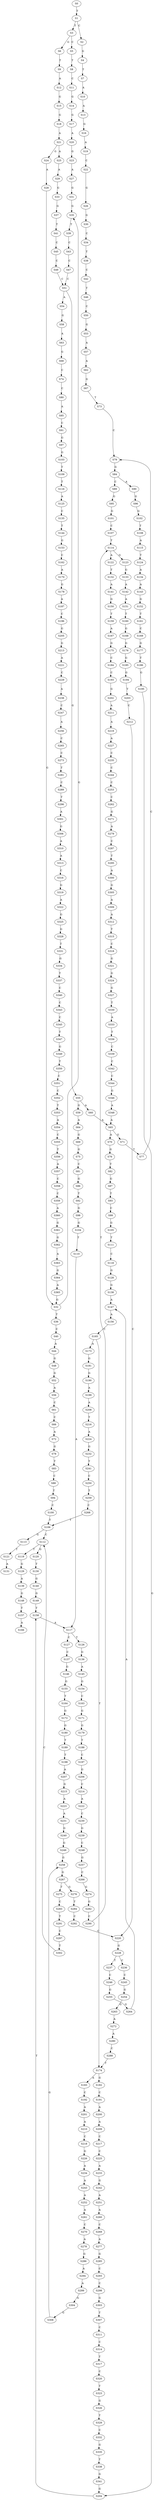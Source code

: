 strict digraph  {
	S0 -> S1 [ label = T ];
	S1 -> S2 [ label = C ];
	S1 -> S3 [ label = T ];
	S2 -> S4 [ label = G ];
	S3 -> S5 [ label = C ];
	S3 -> S6 [ label = G ];
	S4 -> S7 [ label = T ];
	S5 -> S8 [ label = T ];
	S6 -> S9 [ label = T ];
	S7 -> S10 [ label = A ];
	S8 -> S11 [ label = C ];
	S9 -> S12 [ label = A ];
	S10 -> S13 [ label = A ];
	S11 -> S14 [ label = G ];
	S12 -> S15 [ label = G ];
	S13 -> S16 [ label = G ];
	S14 -> S17 [ label = G ];
	S15 -> S18 [ label = G ];
	S16 -> S19 [ label = A ];
	S17 -> S20 [ label = A ];
	S18 -> S21 [ label = A ];
	S19 -> S22 [ label = C ];
	S20 -> S23 [ label = G ];
	S21 -> S24 [ label = G ];
	S21 -> S25 [ label = A ];
	S22 -> S26 [ label = G ];
	S23 -> S27 [ label = A ];
	S24 -> S28 [ label = A ];
	S25 -> S29 [ label = A ];
	S26 -> S30 [ label = G ];
	S27 -> S31 [ label = G ];
	S28 -> S32 [ label = G ];
	S29 -> S33 [ label = G ];
	S30 -> S34 [ label = C ];
	S31 -> S35 [ label = G ];
	S32 -> S36 [ label = T ];
	S32 -> S35 [ label = G ];
	S33 -> S37 [ label = G ];
	S34 -> S38 [ label = T ];
	S35 -> S39 [ label = T ];
	S36 -> S40 [ label = C ];
	S37 -> S41 [ label = T ];
	S38 -> S42 [ label = C ];
	S39 -> S43 [ label = C ];
	S40 -> S44 [ label = A ];
	S41 -> S45 [ label = C ];
	S42 -> S46 [ label = T ];
	S43 -> S47 [ label = C ];
	S44 -> S48 [ label = G ];
	S45 -> S49 [ label = C ];
	S46 -> S50 [ label = C ];
	S47 -> S51 [ label = C ];
	S48 -> S52 [ label = G ];
	S49 -> S51 [ label = C ];
	S50 -> S53 [ label = G ];
	S51 -> S54 [ label = A ];
	S51 -> S55 [ label = G ];
	S52 -> S56 [ label = A ];
	S53 -> S57 [ label = A ];
	S54 -> S58 [ label = G ];
	S55 -> S59 [ label = G ];
	S55 -> S60 [ label = A ];
	S56 -> S61 [ label = C ];
	S57 -> S62 [ label = A ];
	S58 -> S63 [ label = A ];
	S59 -> S64 [ label = A ];
	S60 -> S65 [ label = A ];
	S61 -> S66 [ label = C ];
	S62 -> S67 [ label = G ];
	S63 -> S68 [ label = G ];
	S64 -> S69 [ label = G ];
	S65 -> S70 [ label = A ];
	S65 -> S71 [ label = G ];
	S66 -> S72 [ label = A ];
	S67 -> S73 [ label = T ];
	S68 -> S74 [ label = C ];
	S69 -> S75 [ label = G ];
	S70 -> S76 [ label = G ];
	S71 -> S77 [ label = T ];
	S72 -> S78 [ label = G ];
	S73 -> S79 [ label = C ];
	S74 -> S80 [ label = C ];
	S75 -> S81 [ label = C ];
	S76 -> S82 [ label = T ];
	S77 -> S79 [ label = C ];
	S78 -> S83 [ label = T ];
	S79 -> S84 [ label = G ];
	S80 -> S85 [ label = A ];
	S81 -> S86 [ label = G ];
	S82 -> S87 [ label = G ];
	S83 -> S88 [ label = C ];
	S84 -> S89 [ label = C ];
	S84 -> S90 [ label = A ];
	S85 -> S91 [ label = C ];
	S86 -> S92 [ label = T ];
	S87 -> S93 [ label = T ];
	S88 -> S94 [ label = T ];
	S89 -> S95 [ label = G ];
	S90 -> S96 [ label = G ];
	S91 -> S97 [ label = G ];
	S92 -> S98 [ label = G ];
	S93 -> S99 [ label = C ];
	S94 -> S100 [ label = C ];
	S95 -> S101 [ label = G ];
	S96 -> S102 [ label = G ];
	S97 -> S103 [ label = G ];
	S98 -> S104 [ label = G ];
	S99 -> S105 [ label = G ];
	S100 -> S106 [ label = T ];
	S101 -> S107 [ label = C ];
	S102 -> S108 [ label = T ];
	S103 -> S109 [ label = T ];
	S104 -> S110 [ label = T ];
	S105 -> S111 [ label = T ];
	S106 -> S112 [ label = C ];
	S106 -> S113 [ label = G ];
	S107 -> S114 [ label = T ];
	S108 -> S115 [ label = A ];
	S109 -> S116 [ label = T ];
	S110 -> S117 [ label = A ];
	S111 -> S118 [ label = C ];
	S112 -> S119 [ label = T ];
	S112 -> S120 [ label = G ];
	S113 -> S121 [ label = T ];
	S114 -> S122 [ label = A ];
	S114 -> S123 [ label = G ];
	S115 -> S124 [ label = T ];
	S116 -> S125 [ label = A ];
	S117 -> S126 [ label = T ];
	S117 -> S127 [ label = C ];
	S118 -> S128 [ label = G ];
	S119 -> S129 [ label = G ];
	S120 -> S130 [ label = T ];
	S121 -> S131 [ label = A ];
	S122 -> S132 [ label = T ];
	S123 -> S133 [ label = G ];
	S124 -> S134 [ label = A ];
	S125 -> S135 [ label = C ];
	S126 -> S136 [ label = G ];
	S127 -> S137 [ label = C ];
	S128 -> S138 [ label = G ];
	S129 -> S139 [ label = A ];
	S130 -> S140 [ label = G ];
	S132 -> S141 [ label = A ];
	S133 -> S142 [ label = A ];
	S134 -> S143 [ label = A ];
	S135 -> S144 [ label = T ];
	S136 -> S145 [ label = A ];
	S137 -> S146 [ label = G ];
	S138 -> S147 [ label = A ];
	S139 -> S148 [ label = G ];
	S140 -> S149 [ label = G ];
	S141 -> S150 [ label = G ];
	S142 -> S151 [ label = A ];
	S143 -> S152 [ label = G ];
	S144 -> S153 [ label = G ];
	S145 -> S154 [ label = G ];
	S146 -> S155 [ label = G ];
	S147 -> S156 [ label = A ];
	S148 -> S157 [ label = T ];
	S149 -> S158 [ label = T ];
	S150 -> S159 [ label = T ];
	S151 -> S160 [ label = T ];
	S152 -> S161 [ label = T ];
	S153 -> S162 [ label = C ];
	S154 -> S163 [ label = C ];
	S155 -> S164 [ label = T ];
	S156 -> S165 [ label = C ];
	S157 -> S166 [ label = A ];
	S158 -> S117 [ label = A ];
	S159 -> S167 [ label = A ];
	S160 -> S168 [ label = G ];
	S161 -> S169 [ label = C ];
	S162 -> S170 [ label = A ];
	S163 -> S171 [ label = G ];
	S164 -> S172 [ label = G ];
	S165 -> S173 [ label = A ];
	S165 -> S174 [ label = T ];
	S167 -> S175 [ label = G ];
	S168 -> S176 [ label = G ];
	S169 -> S177 [ label = G ];
	S170 -> S178 [ label = G ];
	S171 -> S179 [ label = G ];
	S172 -> S180 [ label = G ];
	S173 -> S181 [ label = G ];
	S174 -> S182 [ label = G ];
	S174 -> S183 [ label = A ];
	S175 -> S184 [ label = C ];
	S176 -> S185 [ label = G ];
	S177 -> S186 [ label = T ];
	S178 -> S187 [ label = A ];
	S179 -> S188 [ label = T ];
	S180 -> S189 [ label = T ];
	S181 -> S190 [ label = G ];
	S182 -> S191 [ label = C ];
	S183 -> S192 [ label = C ];
	S184 -> S193 [ label = C ];
	S185 -> S194 [ label = G ];
	S186 -> S195 [ label = G ];
	S187 -> S196 [ label = C ];
	S188 -> S197 [ label = C ];
	S189 -> S198 [ label = T ];
	S190 -> S199 [ label = A ];
	S191 -> S200 [ label = A ];
	S192 -> S201 [ label = A ];
	S193 -> S202 [ label = G ];
	S194 -> S203 [ label = T ];
	S195 -> S204 [ label = G ];
	S196 -> S205 [ label = G ];
	S197 -> S206 [ label = G ];
	S198 -> S207 [ label = A ];
	S199 -> S208 [ label = A ];
	S200 -> S209 [ label = A ];
	S201 -> S210 [ label = A ];
	S202 -> S211 [ label = A ];
	S203 -> S212 [ label = C ];
	S204 -> S158 [ label = T ];
	S205 -> S213 [ label = G ];
	S206 -> S214 [ label = C ];
	S207 -> S215 [ label = G ];
	S208 -> S216 [ label = T ];
	S209 -> S217 [ label = C ];
	S210 -> S218 [ label = C ];
	S211 -> S219 [ label = A ];
	S212 -> S220 [ label = C ];
	S213 -> S221 [ label = A ];
	S214 -> S222 [ label = A ];
	S215 -> S223 [ label = A ];
	S216 -> S224 [ label = A ];
	S217 -> S225 [ label = C ];
	S218 -> S226 [ label = G ];
	S219 -> S227 [ label = A ];
	S220 -> S228 [ label = G ];
	S221 -> S229 [ label = C ];
	S222 -> S230 [ label = C ];
	S223 -> S231 [ label = A ];
	S224 -> S232 [ label = G ];
	S225 -> S233 [ label = A ];
	S226 -> S234 [ label = A ];
	S227 -> S235 [ label = C ];
	S228 -> S236 [ label = C ];
	S228 -> S237 [ label = T ];
	S229 -> S238 [ label = A ];
	S230 -> S239 [ label = G ];
	S231 -> S240 [ label = G ];
	S232 -> S241 [ label = T ];
	S233 -> S242 [ label = G ];
	S234 -> S243 [ label = A ];
	S235 -> S244 [ label = C ];
	S236 -> S245 [ label = C ];
	S237 -> S246 [ label = C ];
	S238 -> S247 [ label = C ];
	S239 -> S248 [ label = C ];
	S240 -> S249 [ label = G ];
	S241 -> S250 [ label = C ];
	S242 -> S251 [ label = A ];
	S243 -> S252 [ label = A ];
	S244 -> S253 [ label = C ];
	S245 -> S254 [ label = G ];
	S246 -> S255 [ label = G ];
	S247 -> S256 [ label = A ];
	S248 -> S257 [ label = G ];
	S249 -> S258 [ label = G ];
	S250 -> S259 [ label = T ];
	S251 -> S260 [ label = A ];
	S252 -> S261 [ label = A ];
	S253 -> S262 [ label = C ];
	S254 -> S263 [ label = G ];
	S255 -> S264 [ label = G ];
	S256 -> S265 [ label = C ];
	S257 -> S266 [ label = C ];
	S258 -> S267 [ label = G ];
	S259 -> S268 [ label = C ];
	S260 -> S269 [ label = C ];
	S261 -> S270 [ label = C ];
	S262 -> S271 [ label = G ];
	S263 -> S272 [ label = A ];
	S264 -> S147 [ label = A ];
	S265 -> S273 [ label = C ];
	S266 -> S274 [ label = G ];
	S267 -> S275 [ label = T ];
	S267 -> S276 [ label = G ];
	S268 -> S106 [ label = T ];
	S269 -> S277 [ label = A ];
	S270 -> S278 [ label = A ];
	S271 -> S279 [ label = A ];
	S272 -> S280 [ label = A ];
	S273 -> S281 [ label = T ];
	S274 -> S282 [ label = G ];
	S275 -> S283 [ label = C ];
	S276 -> S284 [ label = T ];
	S277 -> S285 [ label = G ];
	S278 -> S286 [ label = G ];
	S279 -> S287 [ label = C ];
	S280 -> S288 [ label = C ];
	S281 -> S289 [ label = C ];
	S282 -> S290 [ label = C ];
	S283 -> S291 [ label = T ];
	S284 -> S292 [ label = C ];
	S285 -> S293 [ label = C ];
	S286 -> S294 [ label = A ];
	S287 -> S295 [ label = T ];
	S288 -> S174 [ label = T ];
	S289 -> S296 [ label = T ];
	S290 -> S114 [ label = T ];
	S291 -> S297 [ label = C ];
	S292 -> S220 [ label = C ];
	S293 -> S298 [ label = C ];
	S294 -> S299 [ label = A ];
	S295 -> S300 [ label = A ];
	S296 -> S301 [ label = A ];
	S297 -> S302 [ label = T ];
	S298 -> S303 [ label = G ];
	S299 -> S304 [ label = G ];
	S300 -> S305 [ label = G ];
	S301 -> S306 [ label = G ];
	S302 -> S112 [ label = C ];
	S303 -> S307 [ label = T ];
	S304 -> S308 [ label = G ];
	S305 -> S309 [ label = A ];
	S306 -> S310 [ label = A ];
	S307 -> S311 [ label = C ];
	S308 -> S258 [ label = G ];
	S309 -> S312 [ label = A ];
	S310 -> S313 [ label = A ];
	S311 -> S314 [ label = C ];
	S312 -> S315 [ label = T ];
	S313 -> S316 [ label = C ];
	S314 -> S317 [ label = T ];
	S315 -> S318 [ label = C ];
	S316 -> S319 [ label = G ];
	S317 -> S320 [ label = C ];
	S318 -> S321 [ label = G ];
	S319 -> S322 [ label = A ];
	S320 -> S323 [ label = T ];
	S321 -> S324 [ label = G ];
	S322 -> S325 [ label = G ];
	S323 -> S326 [ label = G ];
	S324 -> S327 [ label = G ];
	S325 -> S328 [ label = G ];
	S326 -> S329 [ label = T ];
	S327 -> S330 [ label = T ];
	S328 -> S331 [ label = T ];
	S329 -> S332 [ label = C ];
	S330 -> S333 [ label = A ];
	S331 -> S334 [ label = G ];
	S332 -> S335 [ label = G ];
	S333 -> S336 [ label = T ];
	S334 -> S337 [ label = T ];
	S335 -> S338 [ label = T ];
	S336 -> S339 [ label = C ];
	S337 -> S340 [ label = C ];
	S338 -> S341 [ label = G ];
	S339 -> S342 [ label = C ];
	S340 -> S343 [ label = C ];
	S341 -> S204 [ label = G ];
	S342 -> S344 [ label = C ];
	S343 -> S345 [ label = C ];
	S344 -> S346 [ label = G ];
	S345 -> S347 [ label = T ];
	S346 -> S348 [ label = A ];
	S347 -> S349 [ label = G ];
	S348 -> S65 [ label = A ];
	S349 -> S350 [ label = T ];
	S350 -> S351 [ label = C ];
	S351 -> S352 [ label = C ];
	S352 -> S353 [ label = T ];
	S353 -> S354 [ label = A ];
	S354 -> S355 [ label = C ];
	S355 -> S356 [ label = T ];
	S356 -> S357 [ label = A ];
	S357 -> S358 [ label = C ];
	S358 -> S359 [ label = C ];
	S359 -> S360 [ label = A ];
	S360 -> S361 [ label = G ];
	S361 -> S362 [ label = G ];
	S362 -> S363 [ label = A ];
	S363 -> S364 [ label = G ];
	S364 -> S365 [ label = A ];
	S365 -> S32 [ label = G ];
}
